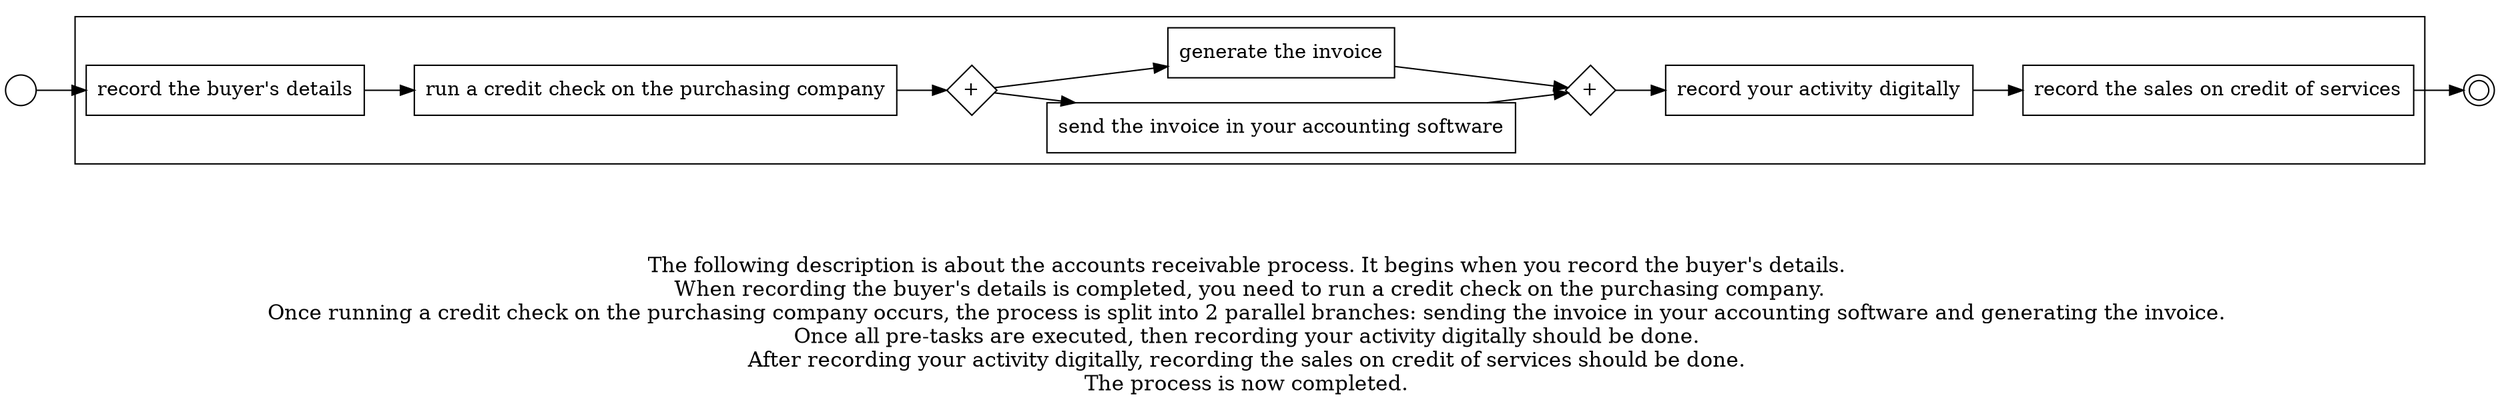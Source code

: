 digraph accounts_receivable_process_158 {
	graph [rankdir=LR]
	START_NODE [label="" shape=circle width=0.3]
	subgraph CLUSTER_0 {
		"record the buyer's details" [shape=box]
		"run a credit check on the purchasing company" [shape=box]
		"record the buyer's details" -> "run a credit check on the purchasing company"
		"AND_SPLIT--3. Invoicing_1KYF" [label="+" fixedsize=true shape=diamond width=0.5]
		"run a credit check on the purchasing company" -> "AND_SPLIT--3. Invoicing_1KYF"
		"send the invoice in your accounting software" [shape=box]
		"AND_SPLIT--3. Invoicing_1KYF" -> "send the invoice in your accounting software"
		"generate the invoice" [shape=box]
		"AND_SPLIT--3. Invoicing_1KYF" -> "generate the invoice"
		"AND_JOIN--3. Invoicing_1KYF" [label="+" fixedsize=true shape=diamond width=0.5]
		"send the invoice in your accounting software" -> "AND_JOIN--3. Invoicing_1KYF"
		"generate the invoice" -> "AND_JOIN--3. Invoicing_1KYF"
		"record your activity digitally" [shape=box]
		"AND_JOIN--3. Invoicing_1KYF" -> "record your activity digitally"
		"record the sales on credit of services" [shape=box]
		"record your activity digitally" -> "record the sales on credit of services"
	}
	START_NODE -> "record the buyer's details"
	END_NODE [label="" shape=doublecircle width=0.2]
	"record the sales on credit of services" -> END_NODE
	fontsize=15 label="\n\n
The following description is about the accounts receivable process. It begins when you record the buyer's details. 
When recording the buyer's details is completed, you need to run a credit check on the purchasing company.
Once running a credit check on the purchasing company occurs, the process is split into 2 parallel branches: sending the invoice in your accounting software and generating the invoice. 
Once all pre-tasks are executed, then recording your activity digitally should be done. 
After recording your activity digitally, recording the sales on credit of services should be done. 
The process is now completed. 
"
}
